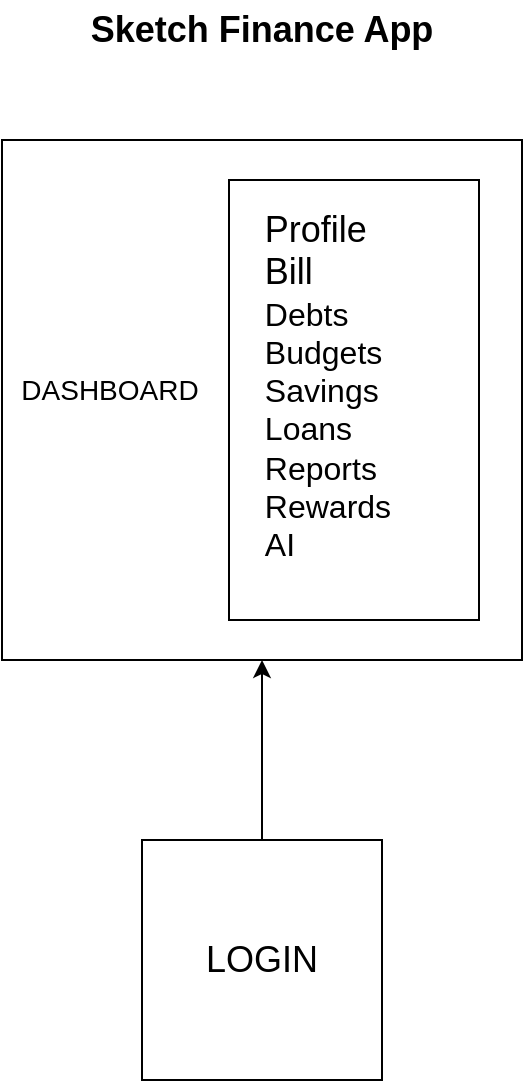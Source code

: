 <mxfile version="24.8.2">
  <diagram name="Page-1" id="ICIlDwkwhrRnBKipHEM9">
    <mxGraphModel dx="1674" dy="746" grid="1" gridSize="10" guides="1" tooltips="1" connect="1" arrows="1" fold="1" page="1" pageScale="1" pageWidth="827" pageHeight="1169" math="0" shadow="0">
      <root>
        <mxCell id="0" />
        <mxCell id="1" parent="0" />
        <mxCell id="7ydnyLyAO0v6t1_Miq5--10" style="edgeStyle=orthogonalEdgeStyle;rounded=0;orthogonalLoop=1;jettySize=auto;html=1;entryX=0.5;entryY=1;entryDx=0;entryDy=0;" edge="1" parent="1" source="7ydnyLyAO0v6t1_Miq5--1" target="7ydnyLyAO0v6t1_Miq5--2">
          <mxGeometry relative="1" as="geometry" />
        </mxCell>
        <mxCell id="7ydnyLyAO0v6t1_Miq5--1" value="&lt;font style=&quot;font-size: 18px;&quot;&gt;LOGIN&lt;/font&gt;" style="whiteSpace=wrap;html=1;aspect=fixed;" vertex="1" parent="1">
          <mxGeometry x="110" y="450" width="120" height="120" as="geometry" />
        </mxCell>
        <mxCell id="7ydnyLyAO0v6t1_Miq5--2" value="" style="whiteSpace=wrap;html=1;aspect=fixed;align=left;" vertex="1" parent="1">
          <mxGeometry x="40" y="100" width="260" height="260" as="geometry" />
        </mxCell>
        <mxCell id="7ydnyLyAO0v6t1_Miq5--5" value="" style="rounded=0;whiteSpace=wrap;html=1;rotation=90;" vertex="1" parent="1">
          <mxGeometry x="106" y="167.5" width="220" height="125" as="geometry" />
        </mxCell>
        <mxCell id="7ydnyLyAO0v6t1_Miq5--6" value="&lt;font style=&quot;font-size: 14px;&quot;&gt;DASHBOARD&lt;/font&gt;" style="text;html=1;align=center;verticalAlign=middle;whiteSpace=wrap;rounded=0;" vertex="1" parent="1">
          <mxGeometry x="64" y="210" width="60" height="30" as="geometry" />
        </mxCell>
        <mxCell id="7ydnyLyAO0v6t1_Miq5--7" value="&lt;div style=&quot;text-align: left;&quot;&gt;&lt;span style=&quot;background-color: initial;&quot;&gt;&lt;font style=&quot;font-size: 18px;&quot;&gt;Profile&lt;/font&gt;&lt;/span&gt;&lt;/div&gt;&lt;div style=&quot;text-align: left;&quot;&gt;&lt;span style=&quot;background-color: initial;&quot;&gt;&lt;font style=&quot;font-size: 18px;&quot;&gt;Bill&lt;/font&gt;&lt;/span&gt;&lt;/div&gt;&lt;div style=&quot;text-align: left;&quot;&gt;&lt;span style=&quot;background-color: initial;&quot;&gt;&lt;font size=&quot;3&quot; style=&quot;&quot;&gt;Debts&lt;/font&gt;&lt;/span&gt;&lt;/div&gt;&lt;div style=&quot;text-align: left;&quot;&gt;&lt;font size=&quot;3&quot;&gt;Budgets&lt;/font&gt;&lt;/div&gt;&lt;div style=&quot;text-align: left;&quot;&gt;&lt;font size=&quot;3&quot;&gt;Savings&lt;/font&gt;&lt;/div&gt;&lt;div style=&quot;text-align: left;&quot;&gt;&lt;font size=&quot;3&quot;&gt;Loans&lt;/font&gt;&lt;/div&gt;&lt;div style=&quot;text-align: left;&quot;&gt;&lt;font size=&quot;3&quot;&gt;Reports&lt;/font&gt;&lt;/div&gt;&lt;div style=&quot;text-align: left;&quot;&gt;&lt;font size=&quot;3&quot;&gt;Rewards&lt;/font&gt;&lt;/div&gt;&lt;div style=&quot;text-align: left;&quot;&gt;&lt;font size=&quot;3&quot;&gt;AI&lt;/font&gt;&lt;/div&gt;&lt;div&gt;&lt;br&gt;&lt;/div&gt;" style="text;html=1;align=center;verticalAlign=middle;whiteSpace=wrap;rounded=0;" vertex="1" parent="1">
          <mxGeometry x="150" y="155" width="106" height="150" as="geometry" />
        </mxCell>
        <mxCell id="7ydnyLyAO0v6t1_Miq5--9" value="&lt;font style=&quot;font-size: 18px;&quot;&gt;&lt;b&gt;Sketch Finance App&lt;/b&gt;&lt;/font&gt;" style="text;html=1;align=center;verticalAlign=middle;whiteSpace=wrap;rounded=0;" vertex="1" parent="1">
          <mxGeometry x="55" y="30" width="230" height="30" as="geometry" />
        </mxCell>
      </root>
    </mxGraphModel>
  </diagram>
</mxfile>
